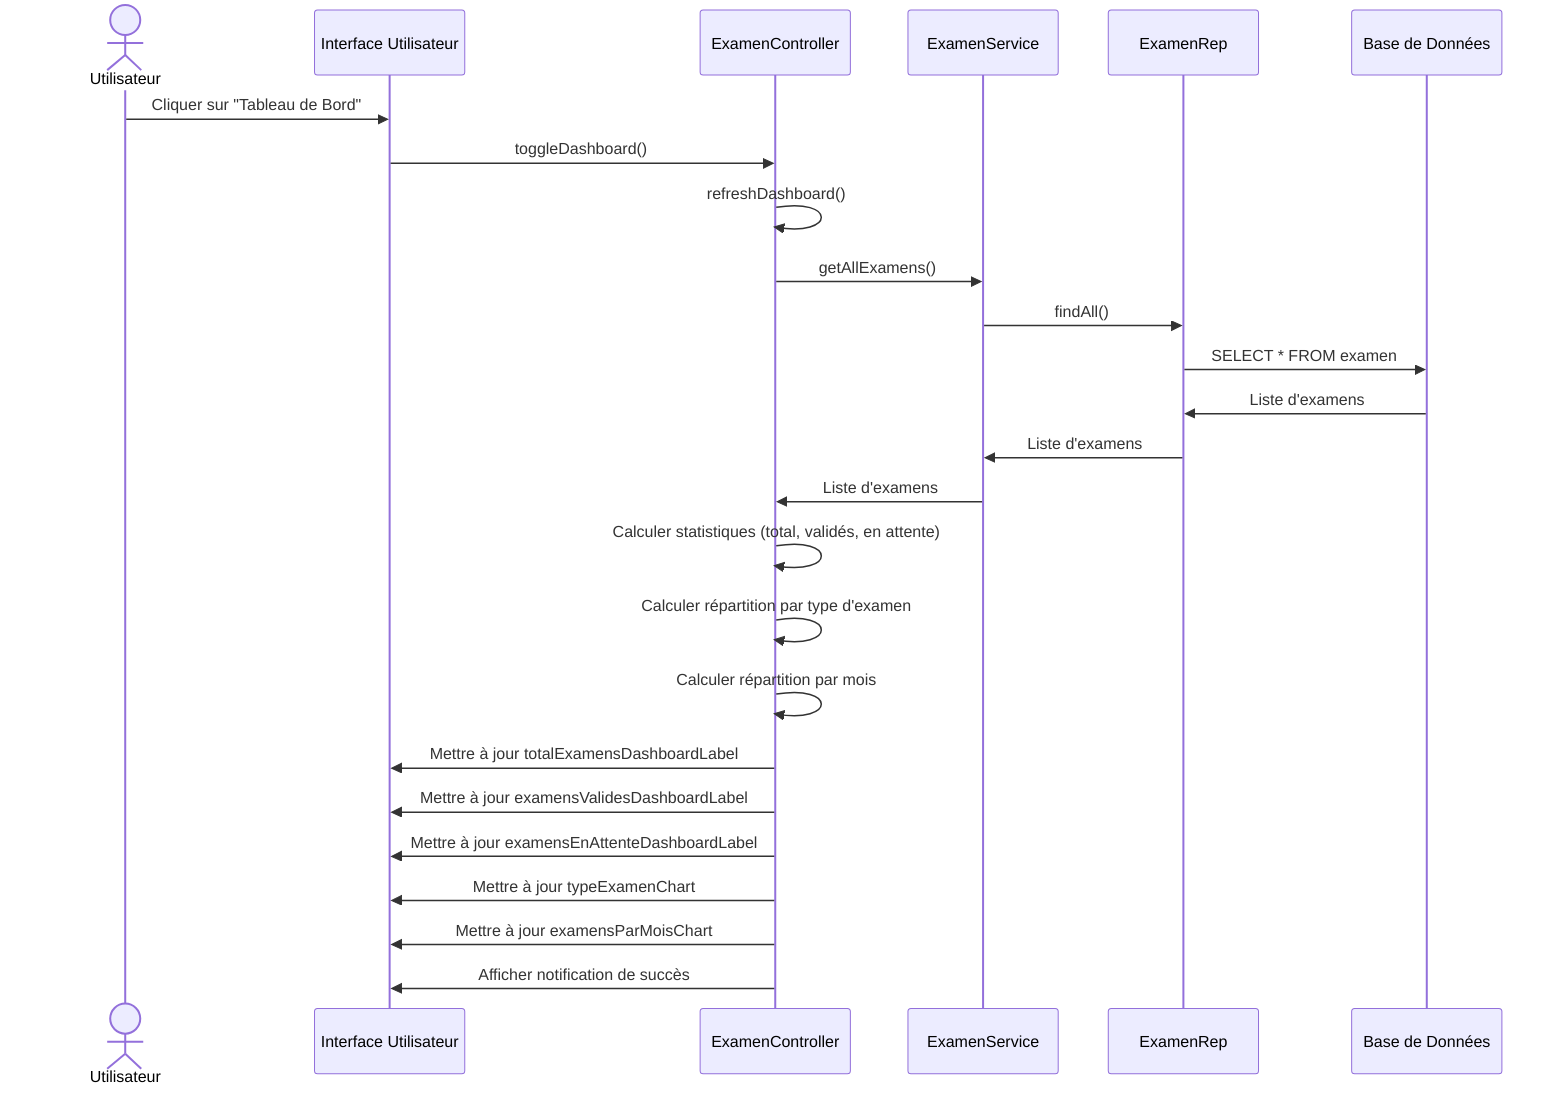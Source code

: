 sequenceDiagram
    actor Utilisateur
    participant IHM as Interface Utilisateur
    participant Ctrl as ExamenController
    participant Svc as ExamenService
    participant Rep as ExamenRep
    participant DB as Base de Données

    Utilisateur->>IHM: Cliquer sur "Tableau de Bord"
    IHM->>Ctrl: toggleDashboard()
    Ctrl->>Ctrl: refreshDashboard()
    Ctrl->>Svc: getAllExamens()
    Svc->>Rep: findAll()
    Rep->>DB: SELECT * FROM examen
    DB->>Rep: Liste d'examens
    Rep->>Svc: Liste d'examens
    Svc->>Ctrl: Liste d'examens
    Ctrl->>Ctrl: Calculer statistiques (total, validés, en attente)
    Ctrl->>Ctrl: Calculer répartition par type d'examen
    Ctrl->>Ctrl: Calculer répartition par mois
    Ctrl->>IHM: Mettre à jour totalExamensDashboardLabel
    Ctrl->>IHM: Mettre à jour examensValidesDashboardLabel
    Ctrl->>IHM: Mettre à jour examensEnAttenteDashboardLabel
    Ctrl->>IHM: Mettre à jour typeExamenChart
    Ctrl->>IHM: Mettre à jour examensParMoisChart
    Ctrl->>IHM: Afficher notification de succès